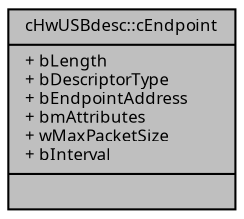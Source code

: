 digraph "cHwUSBdesc::cEndpoint"
{
  edge [fontname="Sans",fontsize="8",labelfontname="Sans",labelfontsize="8"];
  node [fontname="Sans",fontsize="8",shape=record];
  Node1 [label="{cHwUSBdesc::cEndpoint\n|+ bLength\l+ bDescriptorType\l+ bEndpointAddress\l+ bmAttributes\l+ wMaxPacketSize\l+ bInterval\l|}",height=0.2,width=0.4,color="black", fillcolor="grey75", style="filled", fontcolor="black"];
}
